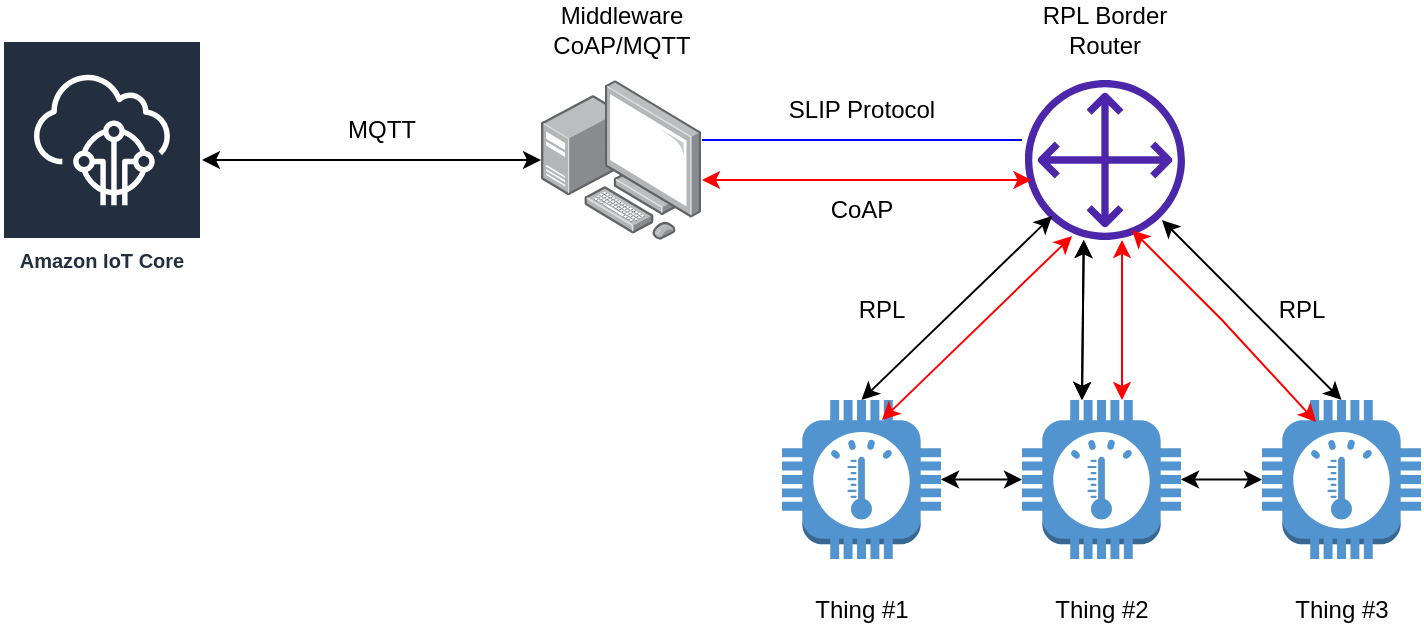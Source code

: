 <mxfile version="21.6.5" type="github">
  <diagram name="Page-1" id="39cofIjv55NeyahdnMm-">
    <mxGraphModel dx="794" dy="734" grid="1" gridSize="10" guides="1" tooltips="1" connect="1" arrows="1" fold="1" page="1" pageScale="1" pageWidth="827" pageHeight="1169" math="0" shadow="0">
      <root>
        <mxCell id="0" />
        <mxCell id="1" parent="0" />
        <mxCell id="zVtqDyX_6xhAj4APt4_j-2" value="" style="outlineConnect=0;dashed=0;verticalLabelPosition=bottom;verticalAlign=top;align=center;html=1;shape=mxgraph.aws3.thermostat;fillColor=#5294CF;gradientColor=none;" vertex="1" parent="1">
          <mxGeometry x="560" y="520" width="79.5" height="79.5" as="geometry" />
        </mxCell>
        <mxCell id="zVtqDyX_6xhAj4APt4_j-3" value="" style="outlineConnect=0;dashed=0;verticalLabelPosition=bottom;verticalAlign=top;align=center;html=1;shape=mxgraph.aws3.thermostat;fillColor=#5294CF;gradientColor=none;" vertex="1" parent="1">
          <mxGeometry x="440" y="520" width="79.5" height="79.5" as="geometry" />
        </mxCell>
        <mxCell id="zVtqDyX_6xhAj4APt4_j-4" value="" style="outlineConnect=0;dashed=0;verticalLabelPosition=bottom;verticalAlign=top;align=center;html=1;shape=mxgraph.aws3.thermostat;fillColor=#5294CF;gradientColor=none;" vertex="1" parent="1">
          <mxGeometry x="680" y="520" width="79.5" height="79.5" as="geometry" />
        </mxCell>
        <mxCell id="zVtqDyX_6xhAj4APt4_j-6" value="" style="sketch=0;outlineConnect=0;fontColor=#232F3E;gradientColor=none;fillColor=#4D27AA;strokeColor=none;dashed=0;verticalLabelPosition=bottom;verticalAlign=top;align=center;html=1;fontSize=12;fontStyle=0;aspect=fixed;pointerEvents=1;shape=mxgraph.aws4.customer_gateway;" vertex="1" parent="1">
          <mxGeometry x="561.5" y="360" width="80" height="80" as="geometry" />
        </mxCell>
        <mxCell id="zVtqDyX_6xhAj4APt4_j-11" value="RPL Border Router" style="text;html=1;strokeColor=none;fillColor=none;align=center;verticalAlign=middle;whiteSpace=wrap;rounded=0;" vertex="1" parent="1">
          <mxGeometry x="561.5" y="320" width="78.5" height="30" as="geometry" />
        </mxCell>
        <mxCell id="zVtqDyX_6xhAj4APt4_j-12" value="Thing #1" style="text;html=1;strokeColor=none;fillColor=none;align=center;verticalAlign=middle;whiteSpace=wrap;rounded=0;" vertex="1" parent="1">
          <mxGeometry x="449.75" y="610" width="60" height="30" as="geometry" />
        </mxCell>
        <mxCell id="zVtqDyX_6xhAj4APt4_j-13" value="Thing #2" style="text;html=1;strokeColor=none;fillColor=none;align=center;verticalAlign=middle;whiteSpace=wrap;rounded=0;" vertex="1" parent="1">
          <mxGeometry x="569.75" y="610" width="60" height="30" as="geometry" />
        </mxCell>
        <mxCell id="zVtqDyX_6xhAj4APt4_j-14" value="Thing #3" style="text;html=1;strokeColor=none;fillColor=none;align=center;verticalAlign=middle;whiteSpace=wrap;rounded=0;" vertex="1" parent="1">
          <mxGeometry x="689.75" y="610" width="60" height="30" as="geometry" />
        </mxCell>
        <mxCell id="zVtqDyX_6xhAj4APt4_j-22" value="" style="endArrow=classic;startArrow=classic;html=1;rounded=0;" edge="1" parent="1">
          <mxGeometry width="50" height="50" relative="1" as="geometry">
            <mxPoint x="589.995" y="520" as="sourcePoint" />
            <mxPoint x="590.872" y="440" as="targetPoint" />
          </mxGeometry>
        </mxCell>
        <mxCell id="zVtqDyX_6xhAj4APt4_j-26" value="" style="image;points=[];aspect=fixed;html=1;align=center;shadow=0;dashed=0;image=img/lib/allied_telesis/computer_and_terminals/Personal_Computer_with_Server.svg;" vertex="1" parent="1">
          <mxGeometry x="319.5" y="360" width="80" height="80" as="geometry" />
        </mxCell>
        <mxCell id="zVtqDyX_6xhAj4APt4_j-28" value="SLIP Protocol" style="text;html=1;strokeColor=none;fillColor=none;align=center;verticalAlign=middle;whiteSpace=wrap;rounded=0;" vertex="1" parent="1">
          <mxGeometry x="419.75" y="360" width="120" height="30" as="geometry" />
        </mxCell>
        <mxCell id="zVtqDyX_6xhAj4APt4_j-29" value="" style="endArrow=none;html=1;rounded=0;strokeColor=#0000FF;" edge="1" parent="1">
          <mxGeometry width="50" height="50" relative="1" as="geometry">
            <mxPoint x="400" y="390" as="sourcePoint" />
            <mxPoint x="560" y="390" as="targetPoint" />
          </mxGeometry>
        </mxCell>
        <mxCell id="zVtqDyX_6xhAj4APt4_j-30" value="&lt;div&gt;Middleware&lt;/div&gt;&lt;div&gt;CoAP/MQTT &lt;br&gt;&lt;/div&gt;" style="text;html=1;strokeColor=none;fillColor=none;align=center;verticalAlign=middle;whiteSpace=wrap;rounded=0;" vertex="1" parent="1">
          <mxGeometry x="319.5" y="320" width="80" height="30" as="geometry" />
        </mxCell>
        <mxCell id="zVtqDyX_6xhAj4APt4_j-34" value="Amazon IoT Core" style="sketch=0;outlineConnect=0;fontColor=#232F3E;gradientColor=none;strokeColor=#ffffff;fillColor=#232F3E;dashed=0;verticalLabelPosition=middle;verticalAlign=bottom;align=center;html=1;whiteSpace=wrap;fontSize=10;fontStyle=1;spacing=3;shape=mxgraph.aws4.productIcon;prIcon=mxgraph.aws4.iot_core;" vertex="1" parent="1">
          <mxGeometry x="50" y="340" width="100" height="120" as="geometry" />
        </mxCell>
        <mxCell id="zVtqDyX_6xhAj4APt4_j-37" value="" style="endArrow=classic;startArrow=classic;html=1;rounded=0;" edge="1" parent="1" source="zVtqDyX_6xhAj4APt4_j-34" target="zVtqDyX_6xhAj4APt4_j-26">
          <mxGeometry width="50" height="50" relative="1" as="geometry">
            <mxPoint x="330" y="520" as="sourcePoint" />
            <mxPoint x="380" y="470" as="targetPoint" />
          </mxGeometry>
        </mxCell>
        <mxCell id="zVtqDyX_6xhAj4APt4_j-38" value="MQTT" style="text;html=1;strokeColor=none;fillColor=none;align=center;verticalAlign=middle;whiteSpace=wrap;rounded=0;" vertex="1" parent="1">
          <mxGeometry x="210" y="370" width="60" height="30" as="geometry" />
        </mxCell>
        <mxCell id="zVtqDyX_6xhAj4APt4_j-42" value="" style="endArrow=classic;startArrow=classic;html=1;rounded=0;strokeColor=#FF0000;" edge="1" parent="1">
          <mxGeometry width="50" height="50" relative="1" as="geometry">
            <mxPoint x="400" y="410" as="sourcePoint" />
            <mxPoint x="564.75" y="410" as="targetPoint" />
            <Array as="points">
              <mxPoint x="564.75" y="410" />
            </Array>
          </mxGeometry>
        </mxCell>
        <mxCell id="zVtqDyX_6xhAj4APt4_j-43" value="CoAP" style="text;html=1;strokeColor=none;fillColor=none;align=center;verticalAlign=middle;whiteSpace=wrap;rounded=0;" vertex="1" parent="1">
          <mxGeometry x="449.75" y="410" width="60" height="30" as="geometry" />
        </mxCell>
        <mxCell id="zVtqDyX_6xhAj4APt4_j-56" value="" style="endArrow=classic;startArrow=classic;html=1;rounded=0;" edge="1" parent="1">
          <mxGeometry width="50" height="50" relative="1" as="geometry">
            <mxPoint x="589.995" y="520" as="sourcePoint" />
            <mxPoint x="590.872" y="440" as="targetPoint" />
          </mxGeometry>
        </mxCell>
        <mxCell id="zVtqDyX_6xhAj4APt4_j-58" value="" style="endArrow=classic;startArrow=classic;html=1;rounded=0;strokeColor=#FF0000;" edge="1" parent="1">
          <mxGeometry width="50" height="50" relative="1" as="geometry">
            <mxPoint x="610" y="520" as="sourcePoint" />
            <mxPoint x="610" y="440" as="targetPoint" />
          </mxGeometry>
        </mxCell>
        <mxCell id="zVtqDyX_6xhAj4APt4_j-61" value="" style="endArrow=classic;startArrow=classic;html=1;rounded=0;exitX=1;exitY=0.5;exitDx=0;exitDy=0;exitPerimeter=0;entryX=0;entryY=0.5;entryDx=0;entryDy=0;entryPerimeter=0;" edge="1" parent="1" source="zVtqDyX_6xhAj4APt4_j-3" target="zVtqDyX_6xhAj4APt4_j-2">
          <mxGeometry width="50" height="50" relative="1" as="geometry">
            <mxPoint x="380" y="560" as="sourcePoint" />
            <mxPoint x="430" y="510" as="targetPoint" />
          </mxGeometry>
        </mxCell>
        <mxCell id="zVtqDyX_6xhAj4APt4_j-62" value="" style="endArrow=classic;startArrow=classic;html=1;rounded=0;exitX=1;exitY=0.5;exitDx=0;exitDy=0;exitPerimeter=0;entryX=0;entryY=0.5;entryDx=0;entryDy=0;entryPerimeter=0;" edge="1" parent="1" source="zVtqDyX_6xhAj4APt4_j-2" target="zVtqDyX_6xhAj4APt4_j-4">
          <mxGeometry width="50" height="50" relative="1" as="geometry">
            <mxPoint x="380" y="560" as="sourcePoint" />
            <mxPoint x="430" y="510" as="targetPoint" />
          </mxGeometry>
        </mxCell>
        <mxCell id="zVtqDyX_6xhAj4APt4_j-65" value="" style="endArrow=classic;startArrow=classic;html=1;rounded=0;exitX=0.5;exitY=0;exitDx=0;exitDy=0;exitPerimeter=0;entryX=0.169;entryY=0.85;entryDx=0;entryDy=0;entryPerimeter=0;" edge="1" parent="1" source="zVtqDyX_6xhAj4APt4_j-3" target="zVtqDyX_6xhAj4APt4_j-6">
          <mxGeometry width="50" height="50" relative="1" as="geometry">
            <mxPoint x="550" y="490" as="sourcePoint" />
            <mxPoint x="600" y="440" as="targetPoint" />
          </mxGeometry>
        </mxCell>
        <mxCell id="zVtqDyX_6xhAj4APt4_j-67" value="" style="endArrow=classic;startArrow=classic;html=1;rounded=0;exitX=0.5;exitY=0;exitDx=0;exitDy=0;exitPerimeter=0;entryX=0.856;entryY=0.875;entryDx=0;entryDy=0;entryPerimeter=0;" edge="1" parent="1" source="zVtqDyX_6xhAj4APt4_j-4" target="zVtqDyX_6xhAj4APt4_j-6">
          <mxGeometry width="50" height="50" relative="1" as="geometry">
            <mxPoint x="490" y="530" as="sourcePoint" />
            <mxPoint x="585" y="438" as="targetPoint" />
          </mxGeometry>
        </mxCell>
        <mxCell id="zVtqDyX_6xhAj4APt4_j-68" value="RPL" style="text;html=1;strokeColor=none;fillColor=none;align=center;verticalAlign=middle;whiteSpace=wrap;rounded=0;" vertex="1" parent="1">
          <mxGeometry x="670" y="460" width="60" height="30" as="geometry" />
        </mxCell>
        <mxCell id="zVtqDyX_6xhAj4APt4_j-71" value="" style="endArrow=classic;startArrow=classic;html=1;rounded=0;exitX=0.5;exitY=0;exitDx=0;exitDy=0;exitPerimeter=0;entryX=0.169;entryY=0.85;entryDx=0;entryDy=0;entryPerimeter=0;strokeColor=#FF0000;" edge="1" parent="1">
          <mxGeometry width="50" height="50" relative="1" as="geometry">
            <mxPoint x="490" y="530" as="sourcePoint" />
            <mxPoint x="585" y="438" as="targetPoint" />
          </mxGeometry>
        </mxCell>
        <mxCell id="zVtqDyX_6xhAj4APt4_j-75" value="" style="endArrow=classic;startArrow=classic;html=1;rounded=0;exitX=0.34;exitY=0.138;exitDx=0;exitDy=0;exitPerimeter=0;entryX=0.669;entryY=0.938;entryDx=0;entryDy=0;entryPerimeter=0;strokeColor=#FF0000;" edge="1" parent="1" source="zVtqDyX_6xhAj4APt4_j-4" target="zVtqDyX_6xhAj4APt4_j-6">
          <mxGeometry width="50" height="50" relative="1" as="geometry">
            <mxPoint x="740" y="600" as="sourcePoint" />
            <mxPoint x="630" y="450" as="targetPoint" />
            <Array as="points">
              <mxPoint x="660" y="480" />
            </Array>
          </mxGeometry>
        </mxCell>
        <mxCell id="zVtqDyX_6xhAj4APt4_j-76" value="RPL" style="text;html=1;strokeColor=none;fillColor=none;align=center;verticalAlign=middle;whiteSpace=wrap;rounded=0;" vertex="1" parent="1">
          <mxGeometry x="459.5" y="460" width="60" height="30" as="geometry" />
        </mxCell>
      </root>
    </mxGraphModel>
  </diagram>
</mxfile>
